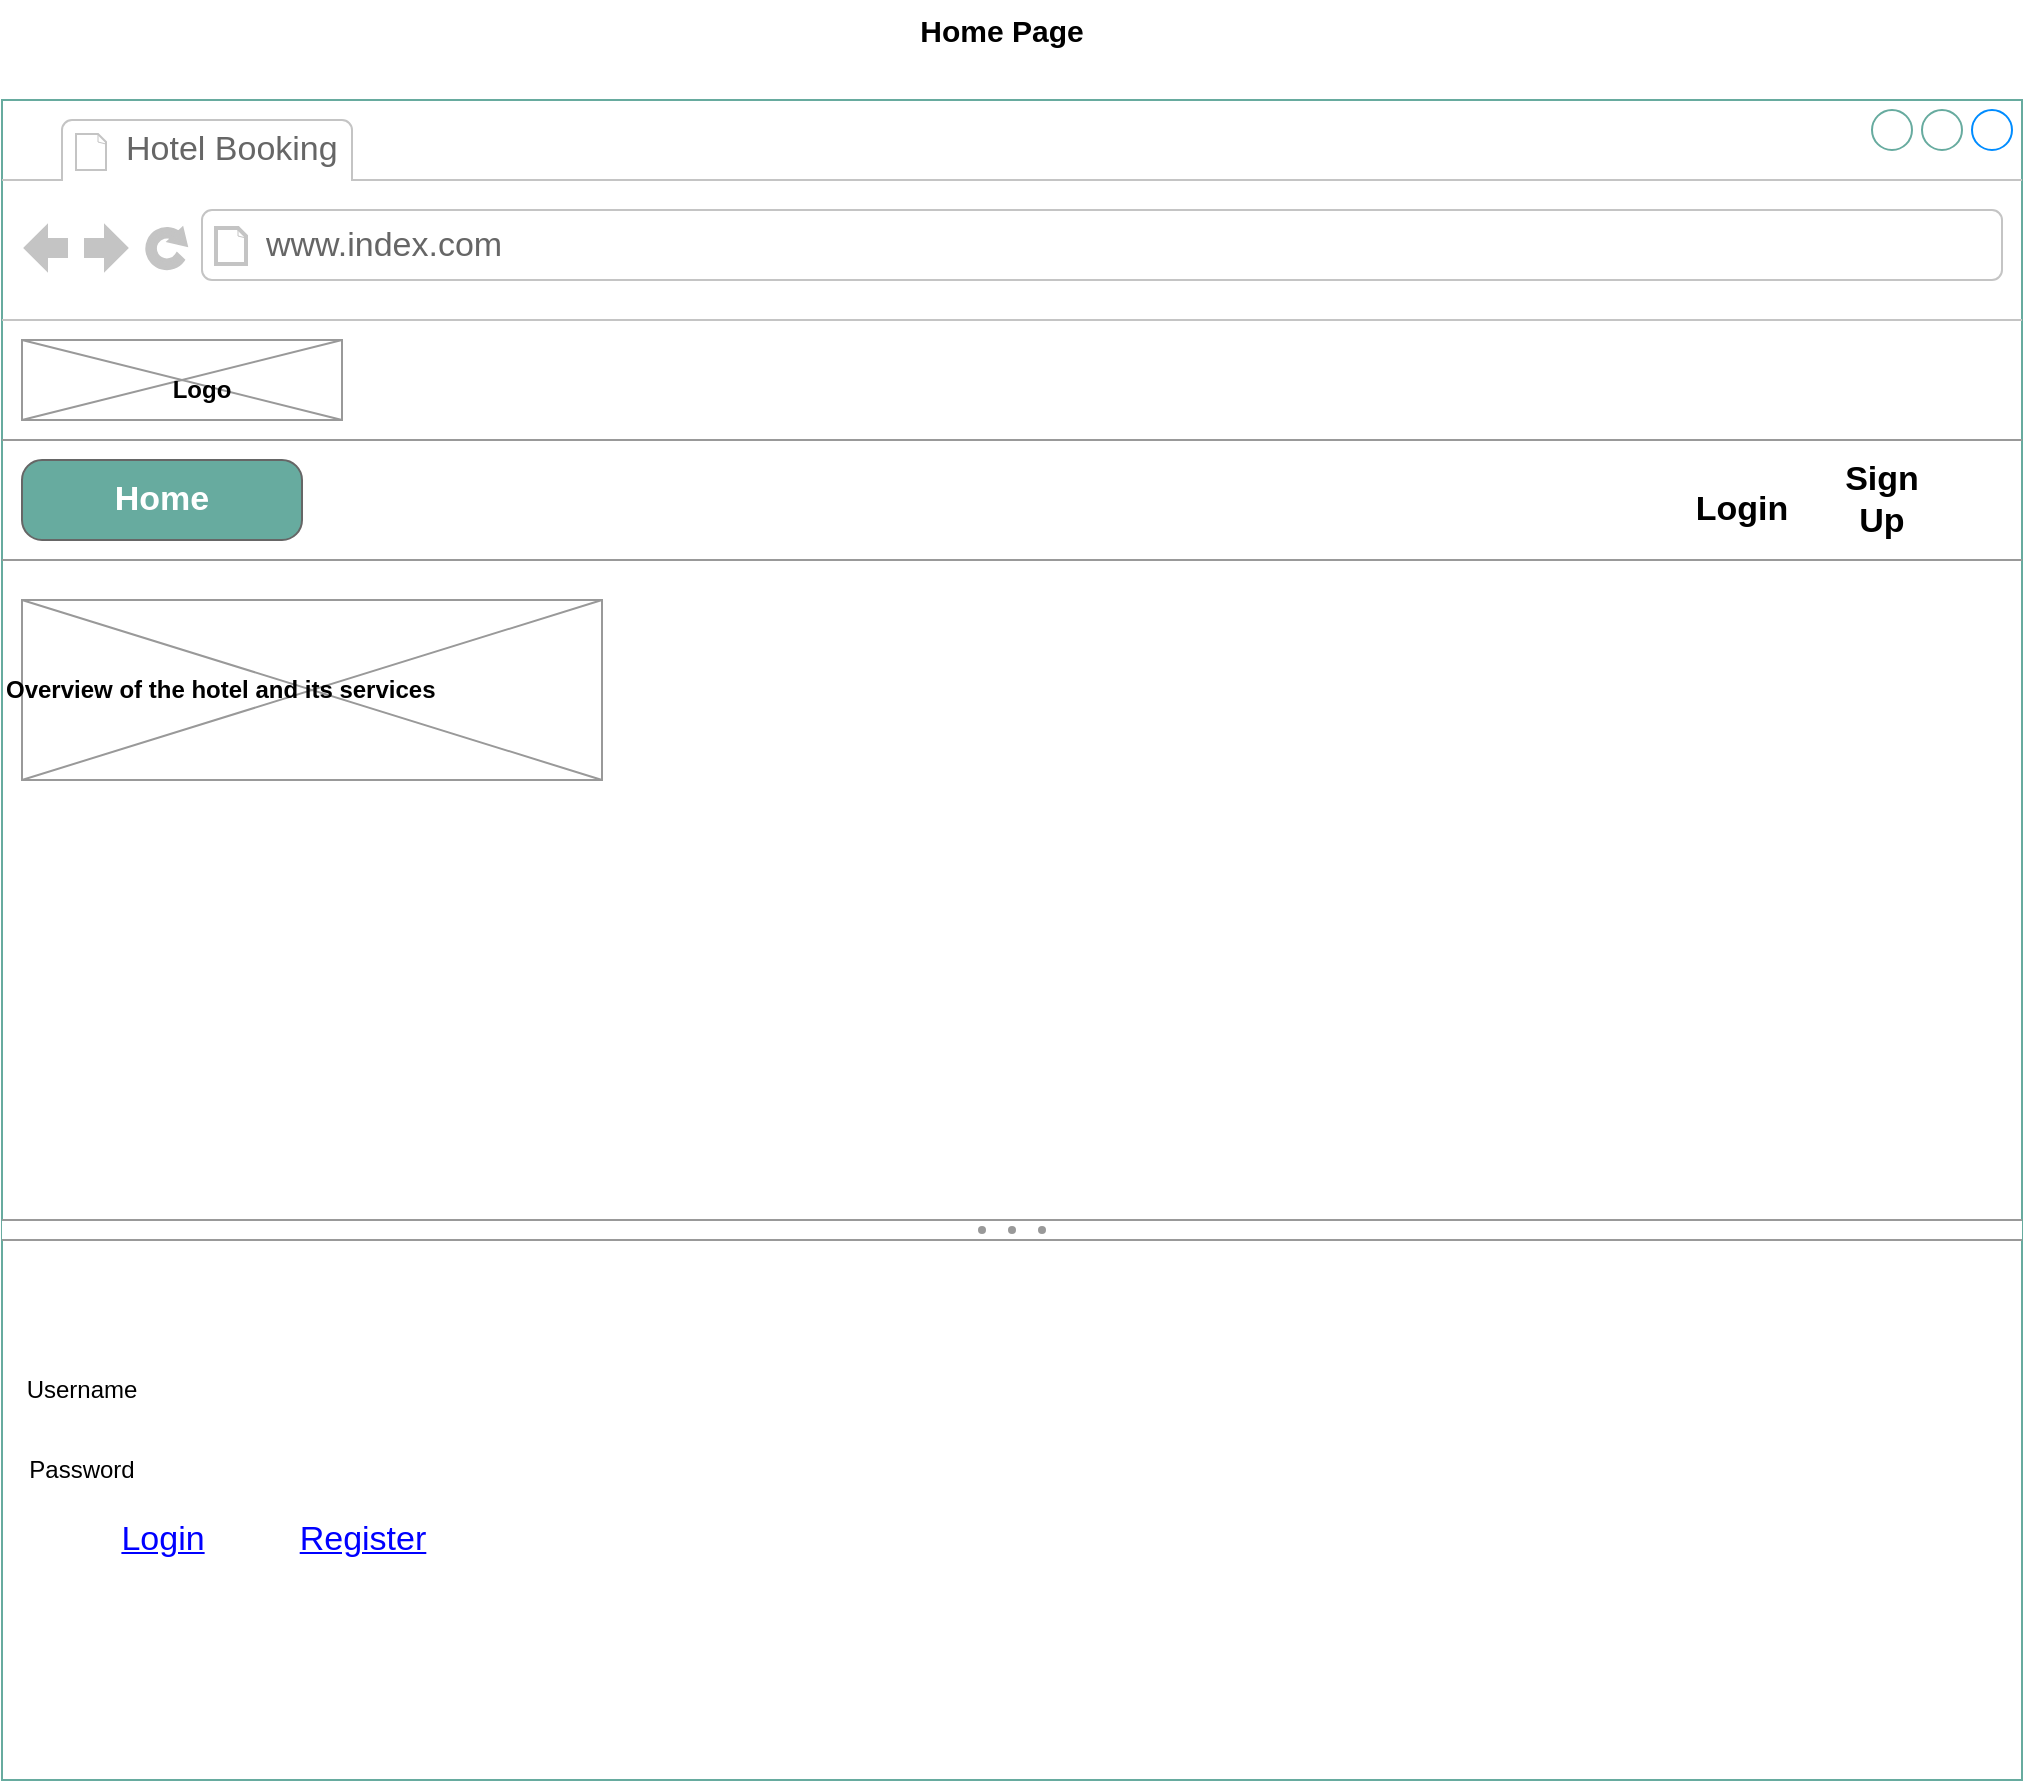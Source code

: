 <mxfile version="24.4.0" type="device">
  <diagram name="Page-1" id="2cc2dc42-3aac-f2a9-1cec-7a8b7cbee084">
    <mxGraphModel dx="1431" dy="813" grid="1" gridSize="10" guides="1" tooltips="1" connect="1" arrows="1" fold="1" page="1" pageScale="1" pageWidth="827" pageHeight="1169" background="none" math="0" shadow="0">
      <root>
        <mxCell id="0" />
        <mxCell id="1" parent="0" />
        <mxCell id="7026571954dc6520-36" value="Lorem ipsum dolor sit amet, consectetur adipisicing elit, sed do eiusmod tempor incididunt ut labore et dolore magna aliqua. Ut enim ad minim veniam, quis nostrud exercitation ullamco laboris nisi ut aliquip ex ea commodo consequat. Duis aute irure dolor in reprehenderit in voluptate velit esse cillum dolore eu fugiat nulla pariatur. Excepteur sint occaecat cupidatat non proident, sunt in culpa qui officia deserunt mollit anim id est laborum.&lt;br&gt;Sed ut perspiciatis unde omnis iste natus error sit voluptatem accusantium doloremque laudantium, totam rem aperiam, eaque ipsa quae ab illo inventore veritatis et quasi architecto beatae vitae dicta sunt explicabo.&amp;nbsp;" style="text;spacingTop=-5;whiteSpace=wrap;html=1;align=left;fontSize=12;fontFamily=Helvetica;fillColor=none;strokeColor=none;rounded=0;shadow=1;labelBackgroundColor=none;" parent="1" vertex="1">
          <mxGeometry x="300" y="705" width="490" height="125" as="geometry" />
        </mxCell>
        <mxCell id="OHPyrfO4FxGL1GRLAid9-1" value="" style="strokeWidth=1;shadow=0;dashed=0;align=center;html=1;shape=mxgraph.mockup.containers.browserWindow;rSize=0;strokeColor=#67AB9F;strokeColor2=#008cff;strokeColor3=#c4c4c4;mainText=,;recursiveResize=0;" vertex="1" parent="1">
          <mxGeometry x="20" y="80" width="1010" height="840" as="geometry" />
        </mxCell>
        <mxCell id="OHPyrfO4FxGL1GRLAid9-2" value="Hotel Booking" style="strokeWidth=1;shadow=0;dashed=0;align=center;html=1;shape=mxgraph.mockup.containers.anchor;fontSize=17;fontColor=#666666;align=left;whiteSpace=wrap;" vertex="1" parent="OHPyrfO4FxGL1GRLAid9-1">
          <mxGeometry x="60" y="12" width="110" height="26" as="geometry" />
        </mxCell>
        <mxCell id="OHPyrfO4FxGL1GRLAid9-3" value="www.index.com" style="strokeWidth=1;shadow=0;dashed=0;align=center;html=1;shape=mxgraph.mockup.containers.anchor;rSize=0;fontSize=17;fontColor=#666666;align=left;" vertex="1" parent="OHPyrfO4FxGL1GRLAid9-1">
          <mxGeometry x="130" y="60" width="250" height="26" as="geometry" />
        </mxCell>
        <mxCell id="OHPyrfO4FxGL1GRLAid9-4" value="Home" style="strokeWidth=1;shadow=0;dashed=0;align=center;html=1;shape=mxgraph.mockup.buttons.button;strokeColor=#666666;fontColor=#ffffff;mainText=;buttonStyle=round;fontSize=17;fontStyle=1;fillColor=#67AB9F;whiteSpace=wrap;" vertex="1" parent="OHPyrfO4FxGL1GRLAid9-1">
          <mxGeometry x="10" y="180" width="140" height="40" as="geometry" />
        </mxCell>
        <mxCell id="OHPyrfO4FxGL1GRLAid9-5" value="" style="verticalLabelPosition=bottom;shadow=0;dashed=0;align=center;html=1;verticalAlign=top;strokeWidth=1;shape=mxgraph.mockup.graphics.simpleIcon;strokeColor=#999999;" vertex="1" parent="OHPyrfO4FxGL1GRLAid9-1">
          <mxGeometry x="10" y="120" width="160" height="40" as="geometry" />
        </mxCell>
        <mxCell id="OHPyrfO4FxGL1GRLAid9-6" value="&lt;b&gt;Logo&lt;/b&gt;" style="text;html=1;align=center;verticalAlign=middle;whiteSpace=wrap;rounded=0;" vertex="1" parent="OHPyrfO4FxGL1GRLAid9-1">
          <mxGeometry x="70" y="130" width="60" height="30" as="geometry" />
        </mxCell>
        <mxCell id="OHPyrfO4FxGL1GRLAid9-7" value="" style="verticalLabelPosition=bottom;shadow=0;dashed=0;align=center;html=1;verticalAlign=top;strokeWidth=1;shape=mxgraph.mockup.graphics.simpleIcon;strokeColor=#999999;" vertex="1" parent="OHPyrfO4FxGL1GRLAid9-1">
          <mxGeometry x="10" y="250" width="290" height="90" as="geometry" />
        </mxCell>
        <mxCell id="OHPyrfO4FxGL1GRLAid9-8" value="&lt;b&gt;Overview of the hotel and its services&lt;/b&gt;" style="text;html=1;align=left;verticalAlign=middle;whiteSpace=wrap;rounded=0;" vertex="1" parent="OHPyrfO4FxGL1GRLAid9-1">
          <mxGeometry y="280" width="350" height="30" as="geometry" />
        </mxCell>
        <mxCell id="OHPyrfO4FxGL1GRLAid9-13" value="&lt;b style=&quot;font-size: 17px;&quot;&gt;&lt;font style=&quot;font-size: 17px;&quot;&gt;Sign Up&lt;/font&gt;&lt;/b&gt;" style="text;html=1;align=center;verticalAlign=middle;whiteSpace=wrap;rounded=0;fontSize=17;" vertex="1" parent="OHPyrfO4FxGL1GRLAid9-1">
          <mxGeometry x="910" y="185" width="60" height="30" as="geometry" />
        </mxCell>
        <mxCell id="OHPyrfO4FxGL1GRLAid9-14" value="" style="verticalLabelPosition=bottom;shadow=0;dashed=0;align=center;html=1;verticalAlign=top;strokeWidth=1;shape=mxgraph.mockup.forms.splitter;strokeColor=#999999;" vertex="1" parent="OHPyrfO4FxGL1GRLAid9-1">
          <mxGeometry y="480" width="1010" height="170" as="geometry" />
        </mxCell>
        <mxCell id="OHPyrfO4FxGL1GRLAid9-15" value="Username" style="text;html=1;align=center;verticalAlign=middle;whiteSpace=wrap;rounded=0;" vertex="1" parent="OHPyrfO4FxGL1GRLAid9-1">
          <mxGeometry x="10" y="630" width="60" height="30" as="geometry" />
        </mxCell>
        <mxCell id="OHPyrfO4FxGL1GRLAid9-16" value="Password" style="text;html=1;align=center;verticalAlign=middle;whiteSpace=wrap;rounded=0;" vertex="1" parent="OHPyrfO4FxGL1GRLAid9-1">
          <mxGeometry x="10" y="670" width="60" height="30" as="geometry" />
        </mxCell>
        <mxCell id="OHPyrfO4FxGL1GRLAid9-17" value="Login" style="shape=rectangle;strokeColor=none;fillColor=none;linkText=;fontSize=17;fontColor=#0000ff;fontStyle=4;html=1;align=center;" vertex="1" parent="OHPyrfO4FxGL1GRLAid9-1">
          <mxGeometry x="10" y="710" width="140" height="20" as="geometry" />
        </mxCell>
        <mxCell id="OHPyrfO4FxGL1GRLAid9-18" value="Register" style="shape=rectangle;strokeColor=none;fillColor=none;linkText=;fontSize=17;fontColor=#0000ff;fontStyle=4;html=1;align=center;" vertex="1" parent="OHPyrfO4FxGL1GRLAid9-1">
          <mxGeometry x="120" y="710" width="120" height="20" as="geometry" />
        </mxCell>
        <mxCell id="OHPyrfO4FxGL1GRLAid9-21" value="" style="verticalLabelPosition=bottom;shadow=0;dashed=0;align=center;html=1;verticalAlign=top;strokeWidth=1;shape=mxgraph.mockup.markup.line;strokeColor=#999999;" vertex="1" parent="OHPyrfO4FxGL1GRLAid9-1">
          <mxGeometry y="160" width="1010" height="20" as="geometry" />
        </mxCell>
        <mxCell id="OHPyrfO4FxGL1GRLAid9-22" value="" style="verticalLabelPosition=bottom;shadow=0;dashed=0;align=center;html=1;verticalAlign=top;strokeWidth=1;shape=mxgraph.mockup.markup.line;strokeColor=#999999;" vertex="1" parent="OHPyrfO4FxGL1GRLAid9-1">
          <mxGeometry y="220" width="1010" height="20" as="geometry" />
        </mxCell>
        <mxCell id="OHPyrfO4FxGL1GRLAid9-23" value="&lt;b style=&quot;font-size: 17px;&quot;&gt;&lt;font style=&quot;font-size: 17px;&quot;&gt;Login&lt;/font&gt;&lt;/b&gt;" style="text;html=1;align=center;verticalAlign=middle;whiteSpace=wrap;rounded=0;fontSize=17;" vertex="1" parent="OHPyrfO4FxGL1GRLAid9-1">
          <mxGeometry x="840" y="190" width="60" height="30" as="geometry" />
        </mxCell>
        <mxCell id="OHPyrfO4FxGL1GRLAid9-19" value="&lt;b&gt;&lt;font style=&quot;font-size: 15px;&quot;&gt;Home Page&lt;/font&gt;&lt;/b&gt;" style="text;html=1;align=center;verticalAlign=middle;whiteSpace=wrap;rounded=0;" vertex="1" parent="1">
          <mxGeometry x="20" y="30" width="1000" height="30" as="geometry" />
        </mxCell>
      </root>
    </mxGraphModel>
  </diagram>
</mxfile>
